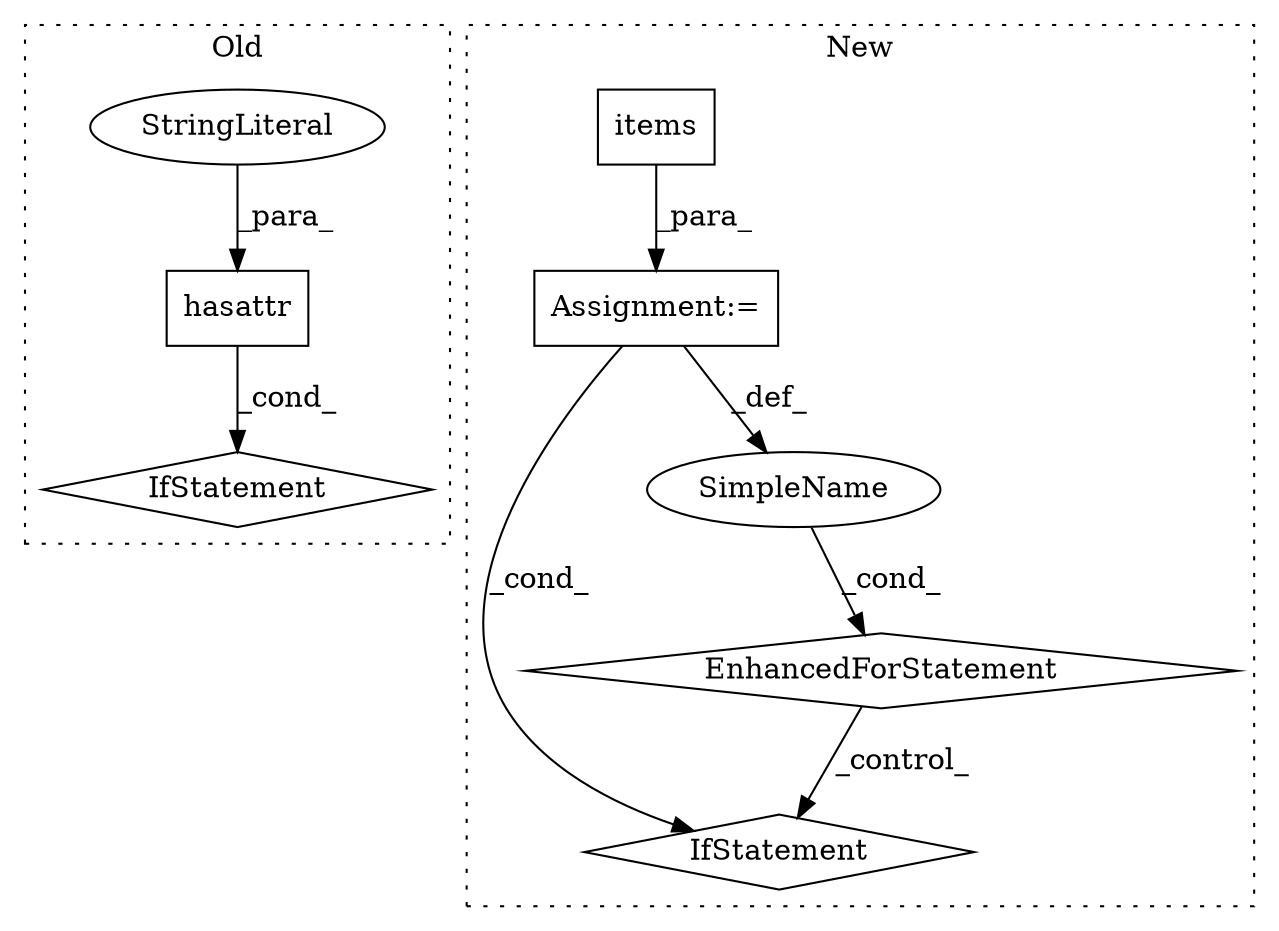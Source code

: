 digraph G {
subgraph cluster0 {
1 [label="hasattr" a="32" s="2621,2645" l="8,1" shape="box"];
4 [label="IfStatement" a="25" s="2617,2646" l="4,2" shape="diamond"];
7 [label="StringLiteral" a="45" s="2634" l="11" shape="ellipse"];
label = "Old";
style="dotted";
}
subgraph cluster1 {
2 [label="items" a="32" s="2692" l="7" shape="box"];
3 [label="EnhancedForStatement" a="70" s="2576,2699" l="78,2" shape="diamond"];
5 [label="IfStatement" a="25" s="2828,2855" l="4,2" shape="diamond"];
6 [label="SimpleName" a="42" s="2670" l="8" shape="ellipse"];
8 [label="Assignment:=" a="7" s="2576,2699" l="78,2" shape="box"];
label = "New";
style="dotted";
}
1 -> 4 [label="_cond_"];
2 -> 8 [label="_para_"];
3 -> 5 [label="_control_"];
6 -> 3 [label="_cond_"];
7 -> 1 [label="_para_"];
8 -> 6 [label="_def_"];
8 -> 5 [label="_cond_"];
}